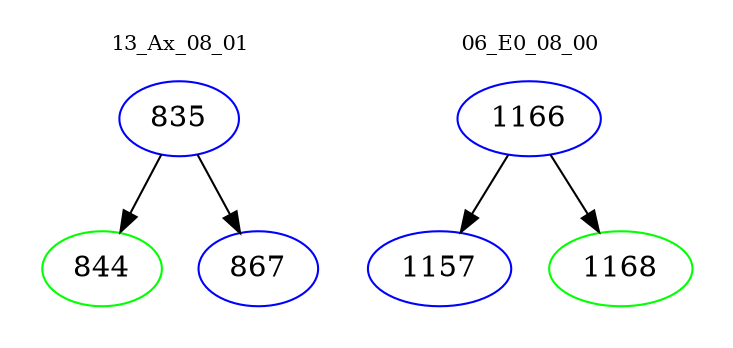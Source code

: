 digraph{
subgraph cluster_0 {
color = white
label = "13_Ax_08_01";
fontsize=10;
T0_835 [label="835", color="blue"]
T0_835 -> T0_844 [color="black"]
T0_844 [label="844", color="green"]
T0_835 -> T0_867 [color="black"]
T0_867 [label="867", color="blue"]
}
subgraph cluster_1 {
color = white
label = "06_E0_08_00";
fontsize=10;
T1_1166 [label="1166", color="blue"]
T1_1166 -> T1_1157 [color="black"]
T1_1157 [label="1157", color="blue"]
T1_1166 -> T1_1168 [color="black"]
T1_1168 [label="1168", color="green"]
}
}
